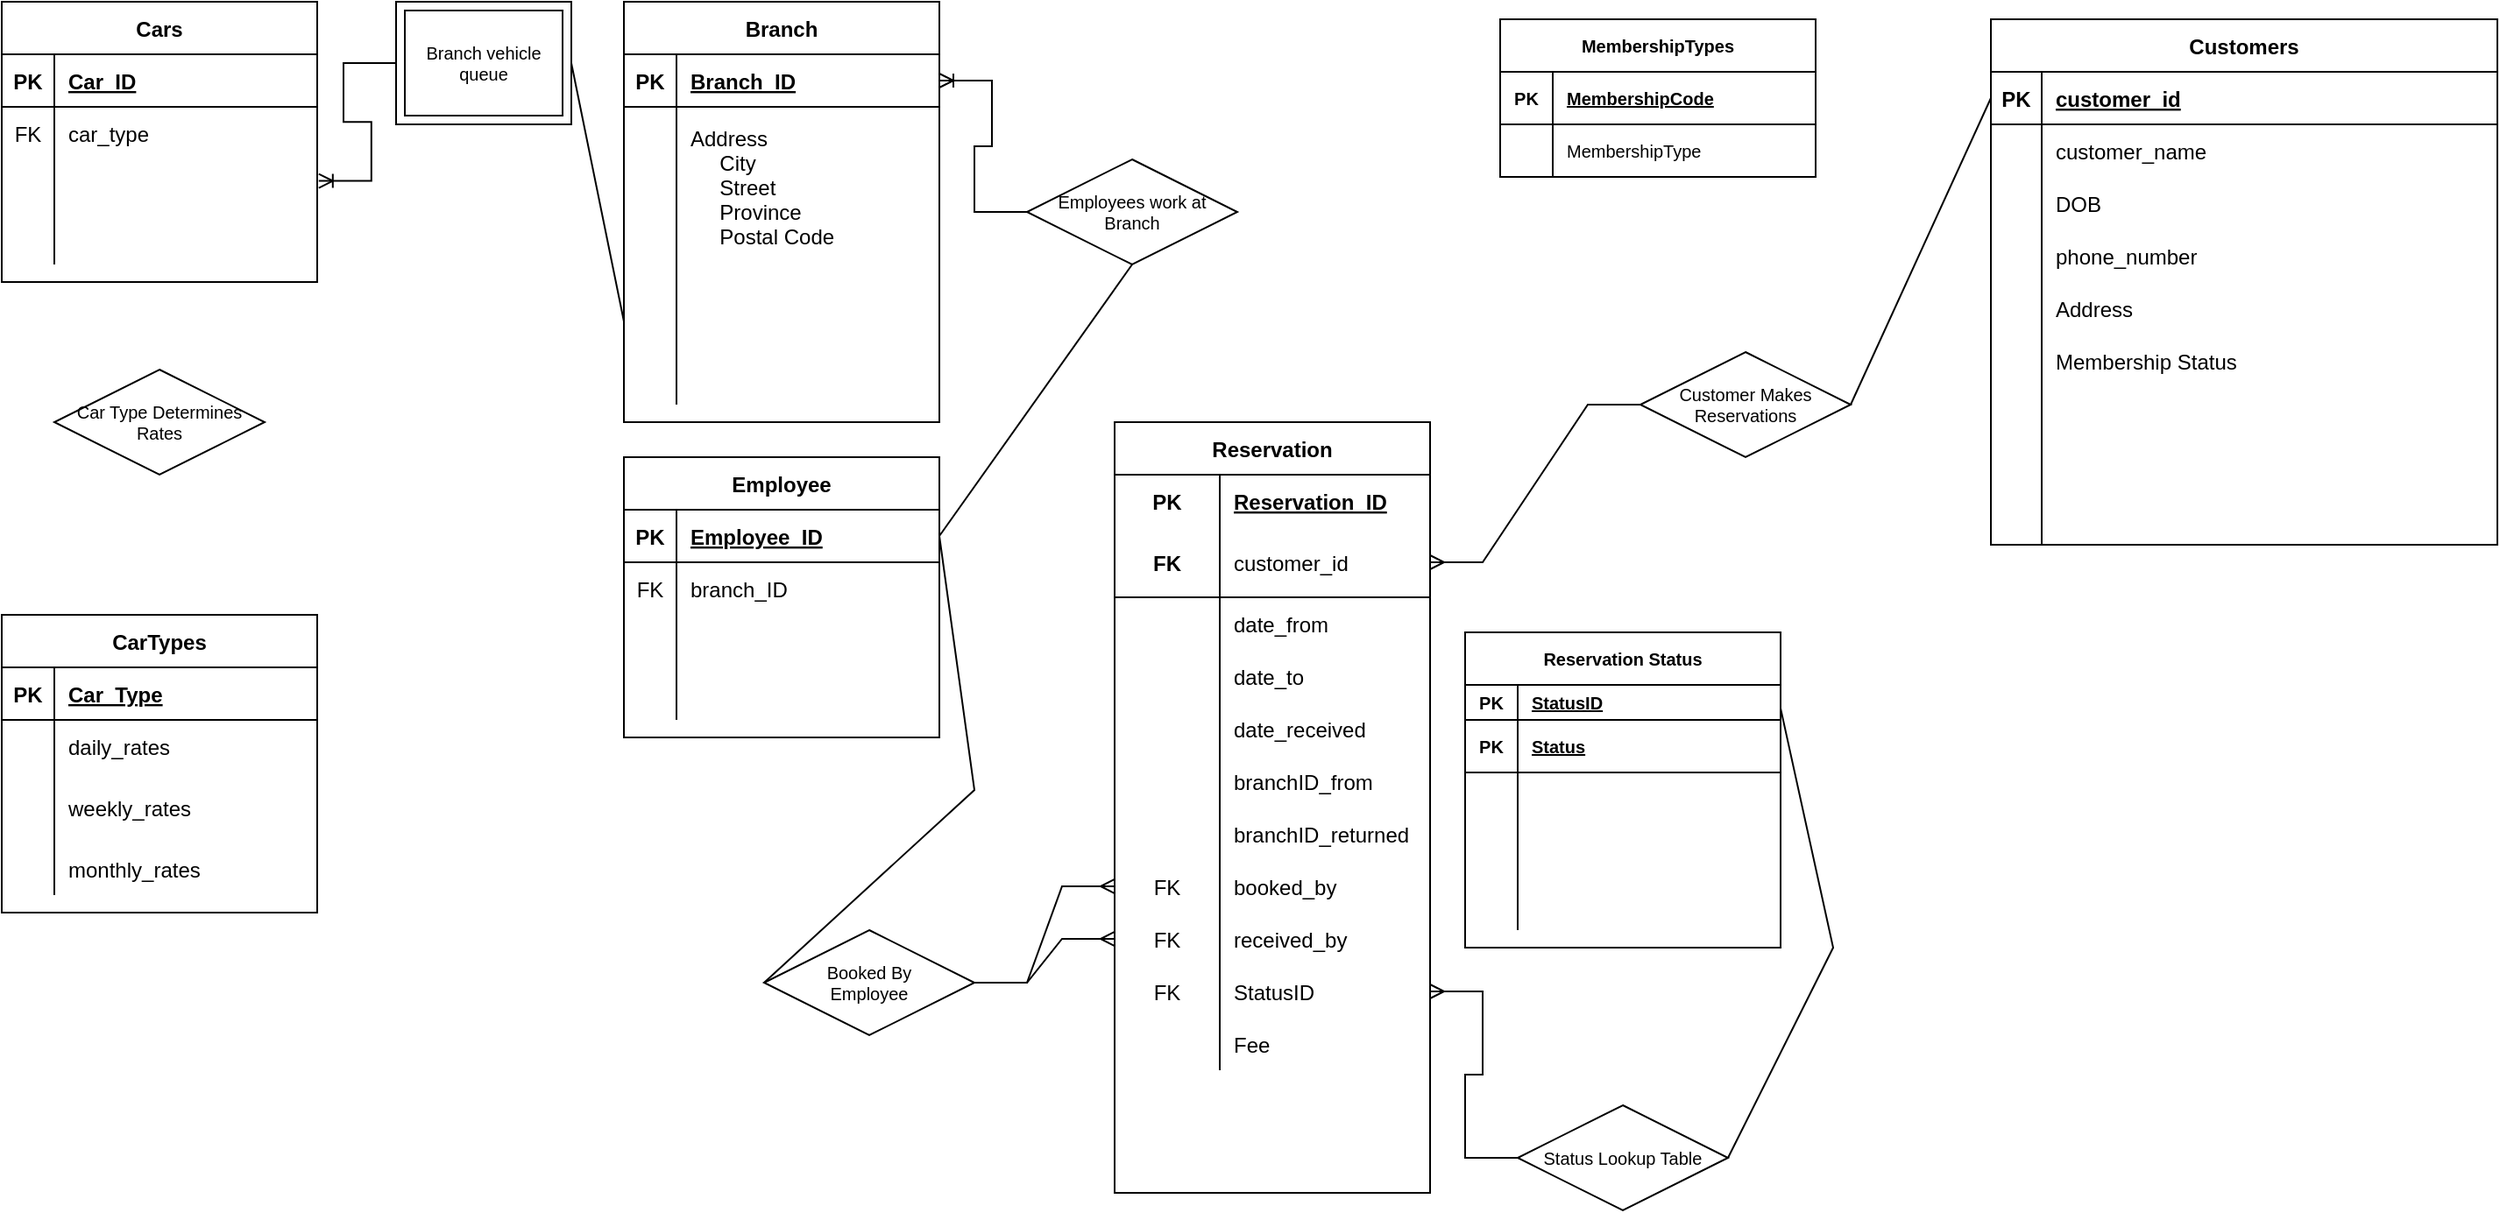 <mxfile version="18.1.3" type="github">
  <diagram id="R2lEEEUBdFMjLlhIrx00" name="Page-1">
    <mxGraphModel dx="1763" dy="1170" grid="1" gridSize="10" guides="1" tooltips="1" connect="1" arrows="1" fold="1" page="1" pageScale="1" pageWidth="850" pageHeight="1100" math="0" shadow="0" extFonts="Permanent Marker^https://fonts.googleapis.com/css?family=Permanent+Marker">
      <root>
        <mxCell id="0" />
        <mxCell id="1" parent="0" />
        <mxCell id="C-vyLk0tnHw3VtMMgP7b-23" value="Customers" style="shape=table;startSize=30;container=1;collapsible=1;childLayout=tableLayout;fixedRows=1;rowLines=0;fontStyle=1;align=center;resizeLast=1;" parent="1" vertex="1">
          <mxGeometry x="1380" y="30" width="289" height="300" as="geometry" />
        </mxCell>
        <mxCell id="C-vyLk0tnHw3VtMMgP7b-24" value="" style="shape=partialRectangle;collapsible=0;dropTarget=0;pointerEvents=0;fillColor=none;points=[[0,0.5],[1,0.5]];portConstraint=eastwest;top=0;left=0;right=0;bottom=1;" parent="C-vyLk0tnHw3VtMMgP7b-23" vertex="1">
          <mxGeometry y="30" width="289" height="30" as="geometry" />
        </mxCell>
        <mxCell id="C-vyLk0tnHw3VtMMgP7b-25" value="PK" style="shape=partialRectangle;overflow=hidden;connectable=0;fillColor=none;top=0;left=0;bottom=0;right=0;fontStyle=1;" parent="C-vyLk0tnHw3VtMMgP7b-24" vertex="1">
          <mxGeometry width="29" height="30" as="geometry">
            <mxRectangle width="29" height="30" as="alternateBounds" />
          </mxGeometry>
        </mxCell>
        <mxCell id="C-vyLk0tnHw3VtMMgP7b-26" value="customer_id" style="shape=partialRectangle;overflow=hidden;connectable=0;fillColor=none;top=0;left=0;bottom=0;right=0;align=left;spacingLeft=6;fontStyle=5;" parent="C-vyLk0tnHw3VtMMgP7b-24" vertex="1">
          <mxGeometry x="29" width="260" height="30" as="geometry">
            <mxRectangle width="260" height="30" as="alternateBounds" />
          </mxGeometry>
        </mxCell>
        <mxCell id="C-vyLk0tnHw3VtMMgP7b-27" value="" style="shape=partialRectangle;collapsible=0;dropTarget=0;pointerEvents=0;fillColor=none;points=[[0,0.5],[1,0.5]];portConstraint=eastwest;top=0;left=0;right=0;bottom=0;" parent="C-vyLk0tnHw3VtMMgP7b-23" vertex="1">
          <mxGeometry y="60" width="289" height="30" as="geometry" />
        </mxCell>
        <mxCell id="C-vyLk0tnHw3VtMMgP7b-28" value="" style="shape=partialRectangle;overflow=hidden;connectable=0;fillColor=none;top=0;left=0;bottom=0;right=0;" parent="C-vyLk0tnHw3VtMMgP7b-27" vertex="1">
          <mxGeometry width="29" height="30" as="geometry">
            <mxRectangle width="29" height="30" as="alternateBounds" />
          </mxGeometry>
        </mxCell>
        <mxCell id="C-vyLk0tnHw3VtMMgP7b-29" value="customer_name" style="shape=partialRectangle;overflow=hidden;connectable=0;fillColor=none;top=0;left=0;bottom=0;right=0;align=left;spacingLeft=6;" parent="C-vyLk0tnHw3VtMMgP7b-27" vertex="1">
          <mxGeometry x="29" width="260" height="30" as="geometry">
            <mxRectangle width="260" height="30" as="alternateBounds" />
          </mxGeometry>
        </mxCell>
        <mxCell id="8dAp6yYdlhbptKD2q44z-1" style="shape=partialRectangle;collapsible=0;dropTarget=0;pointerEvents=0;fillColor=none;points=[[0,0.5],[1,0.5]];portConstraint=eastwest;top=0;left=0;right=0;bottom=0;" vertex="1" parent="C-vyLk0tnHw3VtMMgP7b-23">
          <mxGeometry y="90" width="289" height="30" as="geometry" />
        </mxCell>
        <mxCell id="8dAp6yYdlhbptKD2q44z-2" style="shape=partialRectangle;overflow=hidden;connectable=0;fillColor=none;top=0;left=0;bottom=0;right=0;" vertex="1" parent="8dAp6yYdlhbptKD2q44z-1">
          <mxGeometry width="29" height="30" as="geometry">
            <mxRectangle width="29" height="30" as="alternateBounds" />
          </mxGeometry>
        </mxCell>
        <mxCell id="8dAp6yYdlhbptKD2q44z-3" value="DOB" style="shape=partialRectangle;overflow=hidden;connectable=0;fillColor=none;top=0;left=0;bottom=0;right=0;align=left;spacingLeft=6;" vertex="1" parent="8dAp6yYdlhbptKD2q44z-1">
          <mxGeometry x="29" width="260" height="30" as="geometry">
            <mxRectangle width="260" height="30" as="alternateBounds" />
          </mxGeometry>
        </mxCell>
        <mxCell id="pYWsaWc-QbTUUTvnSgCZ-30" style="shape=partialRectangle;collapsible=0;dropTarget=0;pointerEvents=0;fillColor=none;points=[[0,0.5],[1,0.5]];portConstraint=eastwest;top=0;left=0;right=0;bottom=0;" parent="C-vyLk0tnHw3VtMMgP7b-23" vertex="1">
          <mxGeometry y="120" width="289" height="30" as="geometry" />
        </mxCell>
        <mxCell id="pYWsaWc-QbTUUTvnSgCZ-31" style="shape=partialRectangle;overflow=hidden;connectable=0;fillColor=none;top=0;left=0;bottom=0;right=0;" parent="pYWsaWc-QbTUUTvnSgCZ-30" vertex="1">
          <mxGeometry width="29" height="30" as="geometry">
            <mxRectangle width="29" height="30" as="alternateBounds" />
          </mxGeometry>
        </mxCell>
        <mxCell id="pYWsaWc-QbTUUTvnSgCZ-32" value="phone_number" style="shape=partialRectangle;overflow=hidden;connectable=0;fillColor=none;top=0;left=0;bottom=0;right=0;align=left;spacingLeft=6;" parent="pYWsaWc-QbTUUTvnSgCZ-30" vertex="1">
          <mxGeometry x="29" width="260" height="30" as="geometry">
            <mxRectangle width="260" height="30" as="alternateBounds" />
          </mxGeometry>
        </mxCell>
        <mxCell id="pYWsaWc-QbTUUTvnSgCZ-45" style="shape=partialRectangle;collapsible=0;dropTarget=0;pointerEvents=0;fillColor=none;points=[[0,0.5],[1,0.5]];portConstraint=eastwest;top=0;left=0;right=0;bottom=0;" parent="C-vyLk0tnHw3VtMMgP7b-23" vertex="1">
          <mxGeometry y="150" width="289" height="30" as="geometry" />
        </mxCell>
        <mxCell id="pYWsaWc-QbTUUTvnSgCZ-46" style="shape=partialRectangle;overflow=hidden;connectable=0;fillColor=none;top=0;left=0;bottom=0;right=0;" parent="pYWsaWc-QbTUUTvnSgCZ-45" vertex="1">
          <mxGeometry width="29" height="30" as="geometry">
            <mxRectangle width="29" height="30" as="alternateBounds" />
          </mxGeometry>
        </mxCell>
        <mxCell id="pYWsaWc-QbTUUTvnSgCZ-47" value="Address" style="shape=partialRectangle;overflow=hidden;connectable=0;fillColor=none;top=0;left=0;bottom=0;right=0;align=left;spacingLeft=6;" parent="pYWsaWc-QbTUUTvnSgCZ-45" vertex="1">
          <mxGeometry x="29" width="260" height="30" as="geometry">
            <mxRectangle width="260" height="30" as="alternateBounds" />
          </mxGeometry>
        </mxCell>
        <mxCell id="pYWsaWc-QbTUUTvnSgCZ-42" style="shape=partialRectangle;collapsible=0;dropTarget=0;pointerEvents=0;fillColor=none;points=[[0,0.5],[1,0.5]];portConstraint=eastwest;top=0;left=0;right=0;bottom=0;" parent="C-vyLk0tnHw3VtMMgP7b-23" vertex="1">
          <mxGeometry y="180" width="289" height="30" as="geometry" />
        </mxCell>
        <mxCell id="pYWsaWc-QbTUUTvnSgCZ-43" style="shape=partialRectangle;overflow=hidden;connectable=0;fillColor=none;top=0;left=0;bottom=0;right=0;" parent="pYWsaWc-QbTUUTvnSgCZ-42" vertex="1">
          <mxGeometry width="29" height="30" as="geometry">
            <mxRectangle width="29" height="30" as="alternateBounds" />
          </mxGeometry>
        </mxCell>
        <mxCell id="pYWsaWc-QbTUUTvnSgCZ-44" value="Membership Status" style="shape=partialRectangle;overflow=hidden;connectable=0;fillColor=none;top=0;left=0;bottom=0;right=0;align=left;spacingLeft=6;" parent="pYWsaWc-QbTUUTvnSgCZ-42" vertex="1">
          <mxGeometry x="29" width="260" height="30" as="geometry">
            <mxRectangle width="260" height="30" as="alternateBounds" />
          </mxGeometry>
        </mxCell>
        <mxCell id="pYWsaWc-QbTUUTvnSgCZ-39" style="shape=partialRectangle;collapsible=0;dropTarget=0;pointerEvents=0;fillColor=none;points=[[0,0.5],[1,0.5]];portConstraint=eastwest;top=0;left=0;right=0;bottom=0;" parent="C-vyLk0tnHw3VtMMgP7b-23" vertex="1">
          <mxGeometry y="210" width="289" height="30" as="geometry" />
        </mxCell>
        <mxCell id="pYWsaWc-QbTUUTvnSgCZ-40" style="shape=partialRectangle;overflow=hidden;connectable=0;fillColor=none;top=0;left=0;bottom=0;right=0;" parent="pYWsaWc-QbTUUTvnSgCZ-39" vertex="1">
          <mxGeometry width="29" height="30" as="geometry">
            <mxRectangle width="29" height="30" as="alternateBounds" />
          </mxGeometry>
        </mxCell>
        <mxCell id="pYWsaWc-QbTUUTvnSgCZ-41" style="shape=partialRectangle;overflow=hidden;connectable=0;fillColor=none;top=0;left=0;bottom=0;right=0;align=left;spacingLeft=6;" parent="pYWsaWc-QbTUUTvnSgCZ-39" vertex="1">
          <mxGeometry x="29" width="260" height="30" as="geometry">
            <mxRectangle width="260" height="30" as="alternateBounds" />
          </mxGeometry>
        </mxCell>
        <mxCell id="pYWsaWc-QbTUUTvnSgCZ-36" style="shape=partialRectangle;collapsible=0;dropTarget=0;pointerEvents=0;fillColor=none;points=[[0,0.5],[1,0.5]];portConstraint=eastwest;top=0;left=0;right=0;bottom=0;" parent="C-vyLk0tnHw3VtMMgP7b-23" vertex="1">
          <mxGeometry y="240" width="289" height="30" as="geometry" />
        </mxCell>
        <mxCell id="pYWsaWc-QbTUUTvnSgCZ-37" style="shape=partialRectangle;overflow=hidden;connectable=0;fillColor=none;top=0;left=0;bottom=0;right=0;" parent="pYWsaWc-QbTUUTvnSgCZ-36" vertex="1">
          <mxGeometry width="29" height="30" as="geometry">
            <mxRectangle width="29" height="30" as="alternateBounds" />
          </mxGeometry>
        </mxCell>
        <mxCell id="pYWsaWc-QbTUUTvnSgCZ-38" style="shape=partialRectangle;overflow=hidden;connectable=0;fillColor=none;top=0;left=0;bottom=0;right=0;align=left;spacingLeft=6;" parent="pYWsaWc-QbTUUTvnSgCZ-36" vertex="1">
          <mxGeometry x="29" width="260" height="30" as="geometry">
            <mxRectangle width="260" height="30" as="alternateBounds" />
          </mxGeometry>
        </mxCell>
        <mxCell id="pYWsaWc-QbTUUTvnSgCZ-33" style="shape=partialRectangle;collapsible=0;dropTarget=0;pointerEvents=0;fillColor=none;points=[[0,0.5],[1,0.5]];portConstraint=eastwest;top=0;left=0;right=0;bottom=0;" parent="C-vyLk0tnHw3VtMMgP7b-23" vertex="1">
          <mxGeometry y="270" width="289" height="30" as="geometry" />
        </mxCell>
        <mxCell id="pYWsaWc-QbTUUTvnSgCZ-34" style="shape=partialRectangle;overflow=hidden;connectable=0;fillColor=none;top=0;left=0;bottom=0;right=0;" parent="pYWsaWc-QbTUUTvnSgCZ-33" vertex="1">
          <mxGeometry width="29" height="30" as="geometry">
            <mxRectangle width="29" height="30" as="alternateBounds" />
          </mxGeometry>
        </mxCell>
        <mxCell id="pYWsaWc-QbTUUTvnSgCZ-35" style="shape=partialRectangle;overflow=hidden;connectable=0;fillColor=none;top=0;left=0;bottom=0;right=0;align=left;spacingLeft=6;" parent="pYWsaWc-QbTUUTvnSgCZ-33" vertex="1">
          <mxGeometry x="29" width="260" height="30" as="geometry">
            <mxRectangle width="260" height="30" as="alternateBounds" />
          </mxGeometry>
        </mxCell>
        <mxCell id="pYWsaWc-QbTUUTvnSgCZ-17" value="Reservation" style="shape=table;startSize=30;container=1;collapsible=1;childLayout=tableLayout;fixedRows=1;rowLines=0;fontStyle=1;align=center;resizeLast=1;" parent="1" vertex="1">
          <mxGeometry x="880" y="260" width="180" height="440.0" as="geometry" />
        </mxCell>
        <mxCell id="pYWsaWc-QbTUUTvnSgCZ-18" value="" style="shape=tableRow;horizontal=0;startSize=0;swimlaneHead=0;swimlaneBody=0;fillColor=none;collapsible=0;dropTarget=0;points=[[0,0.5],[1,0.5]];portConstraint=eastwest;top=0;left=0;right=0;bottom=0;" parent="pYWsaWc-QbTUUTvnSgCZ-17" vertex="1">
          <mxGeometry y="30" width="180" height="30" as="geometry" />
        </mxCell>
        <mxCell id="pYWsaWc-QbTUUTvnSgCZ-19" value="PK" style="shape=partialRectangle;connectable=0;fillColor=none;top=0;left=0;bottom=0;right=0;fontStyle=1;overflow=hidden;" parent="pYWsaWc-QbTUUTvnSgCZ-18" vertex="1">
          <mxGeometry width="60" height="30" as="geometry">
            <mxRectangle width="60" height="30" as="alternateBounds" />
          </mxGeometry>
        </mxCell>
        <mxCell id="pYWsaWc-QbTUUTvnSgCZ-20" value="Reservation_ID" style="shape=partialRectangle;connectable=0;fillColor=none;top=0;left=0;bottom=0;right=0;align=left;spacingLeft=6;fontStyle=5;overflow=hidden;" parent="pYWsaWc-QbTUUTvnSgCZ-18" vertex="1">
          <mxGeometry x="60" width="120" height="30" as="geometry">
            <mxRectangle width="120" height="30" as="alternateBounds" />
          </mxGeometry>
        </mxCell>
        <mxCell id="pYWsaWc-QbTUUTvnSgCZ-21" value="" style="shape=tableRow;horizontal=0;startSize=0;swimlaneHead=0;swimlaneBody=0;fillColor=none;collapsible=0;dropTarget=0;points=[[0,0.5],[1,0.5]];portConstraint=eastwest;top=0;left=0;right=0;bottom=1;" parent="pYWsaWc-QbTUUTvnSgCZ-17" vertex="1">
          <mxGeometry y="60" width="180" height="40" as="geometry" />
        </mxCell>
        <mxCell id="pYWsaWc-QbTUUTvnSgCZ-22" value="FK" style="shape=partialRectangle;connectable=0;fillColor=none;top=0;left=0;bottom=0;right=0;fontStyle=1;overflow=hidden;" parent="pYWsaWc-QbTUUTvnSgCZ-21" vertex="1">
          <mxGeometry width="60" height="40" as="geometry">
            <mxRectangle width="60" height="40" as="alternateBounds" />
          </mxGeometry>
        </mxCell>
        <mxCell id="pYWsaWc-QbTUUTvnSgCZ-23" value="customer_id" style="shape=partialRectangle;connectable=0;fillColor=none;top=0;left=0;bottom=0;right=0;align=left;spacingLeft=6;fontStyle=0;overflow=hidden;" parent="pYWsaWc-QbTUUTvnSgCZ-21" vertex="1">
          <mxGeometry x="60" width="120" height="40" as="geometry">
            <mxRectangle width="120" height="40" as="alternateBounds" />
          </mxGeometry>
        </mxCell>
        <mxCell id="pYWsaWc-QbTUUTvnSgCZ-24" value="" style="shape=tableRow;horizontal=0;startSize=0;swimlaneHead=0;swimlaneBody=0;fillColor=none;collapsible=0;dropTarget=0;points=[[0,0.5],[1,0.5]];portConstraint=eastwest;top=0;left=0;right=0;bottom=0;" parent="pYWsaWc-QbTUUTvnSgCZ-17" vertex="1">
          <mxGeometry y="100" width="180" height="30" as="geometry" />
        </mxCell>
        <mxCell id="pYWsaWc-QbTUUTvnSgCZ-25" value="" style="shape=partialRectangle;connectable=0;fillColor=none;top=0;left=0;bottom=0;right=0;editable=1;overflow=hidden;" parent="pYWsaWc-QbTUUTvnSgCZ-24" vertex="1">
          <mxGeometry width="60" height="30" as="geometry">
            <mxRectangle width="60" height="30" as="alternateBounds" />
          </mxGeometry>
        </mxCell>
        <mxCell id="pYWsaWc-QbTUUTvnSgCZ-26" value="date_from" style="shape=partialRectangle;connectable=0;fillColor=none;top=0;left=0;bottom=0;right=0;align=left;spacingLeft=6;overflow=hidden;" parent="pYWsaWc-QbTUUTvnSgCZ-24" vertex="1">
          <mxGeometry x="60" width="120" height="30" as="geometry">
            <mxRectangle width="120" height="30" as="alternateBounds" />
          </mxGeometry>
        </mxCell>
        <mxCell id="pYWsaWc-QbTUUTvnSgCZ-27" value="" style="shape=tableRow;horizontal=0;startSize=0;swimlaneHead=0;swimlaneBody=0;fillColor=none;collapsible=0;dropTarget=0;points=[[0,0.5],[1,0.5]];portConstraint=eastwest;top=0;left=0;right=0;bottom=0;" parent="pYWsaWc-QbTUUTvnSgCZ-17" vertex="1">
          <mxGeometry y="130" width="180" height="30" as="geometry" />
        </mxCell>
        <mxCell id="pYWsaWc-QbTUUTvnSgCZ-28" value="" style="shape=partialRectangle;connectable=0;fillColor=none;top=0;left=0;bottom=0;right=0;editable=1;overflow=hidden;" parent="pYWsaWc-QbTUUTvnSgCZ-27" vertex="1">
          <mxGeometry width="60" height="30" as="geometry">
            <mxRectangle width="60" height="30" as="alternateBounds" />
          </mxGeometry>
        </mxCell>
        <mxCell id="pYWsaWc-QbTUUTvnSgCZ-29" value="date_to" style="shape=partialRectangle;connectable=0;fillColor=none;top=0;left=0;bottom=0;right=0;align=left;spacingLeft=6;overflow=hidden;" parent="pYWsaWc-QbTUUTvnSgCZ-27" vertex="1">
          <mxGeometry x="60" width="120" height="30" as="geometry">
            <mxRectangle width="120" height="30" as="alternateBounds" />
          </mxGeometry>
        </mxCell>
        <mxCell id="pYWsaWc-QbTUUTvnSgCZ-49" style="shape=tableRow;horizontal=0;startSize=0;swimlaneHead=0;swimlaneBody=0;fillColor=none;collapsible=0;dropTarget=0;points=[[0,0.5],[1,0.5]];portConstraint=eastwest;top=0;left=0;right=0;bottom=0;" parent="pYWsaWc-QbTUUTvnSgCZ-17" vertex="1">
          <mxGeometry y="160" width="180" height="30" as="geometry" />
        </mxCell>
        <mxCell id="pYWsaWc-QbTUUTvnSgCZ-50" style="shape=partialRectangle;connectable=0;fillColor=none;top=0;left=0;bottom=0;right=0;editable=1;overflow=hidden;" parent="pYWsaWc-QbTUUTvnSgCZ-49" vertex="1">
          <mxGeometry width="60" height="30" as="geometry">
            <mxRectangle width="60" height="30" as="alternateBounds" />
          </mxGeometry>
        </mxCell>
        <mxCell id="pYWsaWc-QbTUUTvnSgCZ-51" value="date_received" style="shape=partialRectangle;connectable=0;fillColor=none;top=0;left=0;bottom=0;right=0;align=left;spacingLeft=6;overflow=hidden;" parent="pYWsaWc-QbTUUTvnSgCZ-49" vertex="1">
          <mxGeometry x="60" width="120" height="30" as="geometry">
            <mxRectangle width="120" height="30" as="alternateBounds" />
          </mxGeometry>
        </mxCell>
        <mxCell id="pYWsaWc-QbTUUTvnSgCZ-52" style="shape=tableRow;horizontal=0;startSize=0;swimlaneHead=0;swimlaneBody=0;fillColor=none;collapsible=0;dropTarget=0;points=[[0,0.5],[1,0.5]];portConstraint=eastwest;top=0;left=0;right=0;bottom=0;" parent="pYWsaWc-QbTUUTvnSgCZ-17" vertex="1">
          <mxGeometry y="190" width="180" height="30" as="geometry" />
        </mxCell>
        <mxCell id="pYWsaWc-QbTUUTvnSgCZ-53" style="shape=partialRectangle;connectable=0;fillColor=none;top=0;left=0;bottom=0;right=0;editable=1;overflow=hidden;" parent="pYWsaWc-QbTUUTvnSgCZ-52" vertex="1">
          <mxGeometry width="60" height="30" as="geometry">
            <mxRectangle width="60" height="30" as="alternateBounds" />
          </mxGeometry>
        </mxCell>
        <mxCell id="pYWsaWc-QbTUUTvnSgCZ-54" value="branchID_from" style="shape=partialRectangle;connectable=0;fillColor=none;top=0;left=0;bottom=0;right=0;align=left;spacingLeft=6;overflow=hidden;" parent="pYWsaWc-QbTUUTvnSgCZ-52" vertex="1">
          <mxGeometry x="60" width="120" height="30" as="geometry">
            <mxRectangle width="120" height="30" as="alternateBounds" />
          </mxGeometry>
        </mxCell>
        <mxCell id="pYWsaWc-QbTUUTvnSgCZ-55" style="shape=tableRow;horizontal=0;startSize=0;swimlaneHead=0;swimlaneBody=0;fillColor=none;collapsible=0;dropTarget=0;points=[[0,0.5],[1,0.5]];portConstraint=eastwest;top=0;left=0;right=0;bottom=0;" parent="pYWsaWc-QbTUUTvnSgCZ-17" vertex="1">
          <mxGeometry y="220" width="180" height="30" as="geometry" />
        </mxCell>
        <mxCell id="pYWsaWc-QbTUUTvnSgCZ-56" style="shape=partialRectangle;connectable=0;fillColor=none;top=0;left=0;bottom=0;right=0;editable=1;overflow=hidden;" parent="pYWsaWc-QbTUUTvnSgCZ-55" vertex="1">
          <mxGeometry width="60" height="30" as="geometry">
            <mxRectangle width="60" height="30" as="alternateBounds" />
          </mxGeometry>
        </mxCell>
        <mxCell id="pYWsaWc-QbTUUTvnSgCZ-57" value="branchID_returned" style="shape=partialRectangle;connectable=0;fillColor=none;top=0;left=0;bottom=0;right=0;align=left;spacingLeft=6;overflow=hidden;" parent="pYWsaWc-QbTUUTvnSgCZ-55" vertex="1">
          <mxGeometry x="60" width="120" height="30" as="geometry">
            <mxRectangle width="120" height="30" as="alternateBounds" />
          </mxGeometry>
        </mxCell>
        <mxCell id="pYWsaWc-QbTUUTvnSgCZ-112" style="shape=tableRow;horizontal=0;startSize=0;swimlaneHead=0;swimlaneBody=0;fillColor=none;collapsible=0;dropTarget=0;points=[[0,0.5],[1,0.5]];portConstraint=eastwest;top=0;left=0;right=0;bottom=0;" parent="pYWsaWc-QbTUUTvnSgCZ-17" vertex="1">
          <mxGeometry y="250" width="180" height="30" as="geometry" />
        </mxCell>
        <mxCell id="pYWsaWc-QbTUUTvnSgCZ-113" value="FK" style="shape=partialRectangle;connectable=0;fillColor=none;top=0;left=0;bottom=0;right=0;editable=1;overflow=hidden;" parent="pYWsaWc-QbTUUTvnSgCZ-112" vertex="1">
          <mxGeometry width="60" height="30" as="geometry">
            <mxRectangle width="60" height="30" as="alternateBounds" />
          </mxGeometry>
        </mxCell>
        <mxCell id="pYWsaWc-QbTUUTvnSgCZ-114" value="booked_by" style="shape=partialRectangle;connectable=0;fillColor=none;top=0;left=0;bottom=0;right=0;align=left;spacingLeft=6;overflow=hidden;" parent="pYWsaWc-QbTUUTvnSgCZ-112" vertex="1">
          <mxGeometry x="60" width="120" height="30" as="geometry">
            <mxRectangle width="120" height="30" as="alternateBounds" />
          </mxGeometry>
        </mxCell>
        <mxCell id="pYWsaWc-QbTUUTvnSgCZ-115" style="shape=tableRow;horizontal=0;startSize=0;swimlaneHead=0;swimlaneBody=0;fillColor=none;collapsible=0;dropTarget=0;points=[[0,0.5],[1,0.5]];portConstraint=eastwest;top=0;left=0;right=0;bottom=0;" parent="pYWsaWc-QbTUUTvnSgCZ-17" vertex="1">
          <mxGeometry y="280" width="180" height="30" as="geometry" />
        </mxCell>
        <mxCell id="pYWsaWc-QbTUUTvnSgCZ-116" value="FK" style="shape=partialRectangle;connectable=0;fillColor=none;top=0;left=0;bottom=0;right=0;editable=1;overflow=hidden;" parent="pYWsaWc-QbTUUTvnSgCZ-115" vertex="1">
          <mxGeometry width="60" height="30" as="geometry">
            <mxRectangle width="60" height="30" as="alternateBounds" />
          </mxGeometry>
        </mxCell>
        <mxCell id="pYWsaWc-QbTUUTvnSgCZ-117" value="received_by" style="shape=partialRectangle;connectable=0;fillColor=none;top=0;left=0;bottom=0;right=0;align=left;spacingLeft=6;overflow=hidden;" parent="pYWsaWc-QbTUUTvnSgCZ-115" vertex="1">
          <mxGeometry x="60" width="120" height="30" as="geometry">
            <mxRectangle width="120" height="30" as="alternateBounds" />
          </mxGeometry>
        </mxCell>
        <mxCell id="8dAp6yYdlhbptKD2q44z-10" style="shape=tableRow;horizontal=0;startSize=0;swimlaneHead=0;swimlaneBody=0;fillColor=none;collapsible=0;dropTarget=0;points=[[0,0.5],[1,0.5]];portConstraint=eastwest;top=0;left=0;right=0;bottom=0;" vertex="1" parent="pYWsaWc-QbTUUTvnSgCZ-17">
          <mxGeometry y="310" width="180" height="30" as="geometry" />
        </mxCell>
        <mxCell id="8dAp6yYdlhbptKD2q44z-11" value="FK" style="shape=partialRectangle;connectable=0;fillColor=none;top=0;left=0;bottom=0;right=0;editable=1;overflow=hidden;" vertex="1" parent="8dAp6yYdlhbptKD2q44z-10">
          <mxGeometry width="60" height="30" as="geometry">
            <mxRectangle width="60" height="30" as="alternateBounds" />
          </mxGeometry>
        </mxCell>
        <mxCell id="8dAp6yYdlhbptKD2q44z-12" value="StatusID" style="shape=partialRectangle;connectable=0;fillColor=none;top=0;left=0;bottom=0;right=0;align=left;spacingLeft=6;overflow=hidden;" vertex="1" parent="8dAp6yYdlhbptKD2q44z-10">
          <mxGeometry x="60" width="120" height="30" as="geometry">
            <mxRectangle width="120" height="30" as="alternateBounds" />
          </mxGeometry>
        </mxCell>
        <mxCell id="8dAp6yYdlhbptKD2q44z-38" style="shape=tableRow;horizontal=0;startSize=0;swimlaneHead=0;swimlaneBody=0;fillColor=none;collapsible=0;dropTarget=0;points=[[0,0.5],[1,0.5]];portConstraint=eastwest;top=0;left=0;right=0;bottom=0;" vertex="1" parent="pYWsaWc-QbTUUTvnSgCZ-17">
          <mxGeometry y="340" width="180" height="30" as="geometry" />
        </mxCell>
        <mxCell id="8dAp6yYdlhbptKD2q44z-39" style="shape=partialRectangle;connectable=0;fillColor=none;top=0;left=0;bottom=0;right=0;editable=1;overflow=hidden;" vertex="1" parent="8dAp6yYdlhbptKD2q44z-38">
          <mxGeometry width="60" height="30" as="geometry">
            <mxRectangle width="60" height="30" as="alternateBounds" />
          </mxGeometry>
        </mxCell>
        <mxCell id="8dAp6yYdlhbptKD2q44z-40" value="Fee" style="shape=partialRectangle;connectable=0;fillColor=none;top=0;left=0;bottom=0;right=0;align=left;spacingLeft=6;overflow=hidden;" vertex="1" parent="8dAp6yYdlhbptKD2q44z-38">
          <mxGeometry x="60" width="120" height="30" as="geometry">
            <mxRectangle width="120" height="30" as="alternateBounds" />
          </mxGeometry>
        </mxCell>
        <mxCell id="pYWsaWc-QbTUUTvnSgCZ-58" value="Branch" style="shape=table;startSize=30;container=1;collapsible=1;childLayout=tableLayout;fixedRows=1;rowLines=0;fontStyle=1;align=center;resizeLast=1;" parent="1" vertex="1">
          <mxGeometry x="600" y="20" width="180" height="240" as="geometry" />
        </mxCell>
        <mxCell id="pYWsaWc-QbTUUTvnSgCZ-59" value="" style="shape=tableRow;horizontal=0;startSize=0;swimlaneHead=0;swimlaneBody=0;fillColor=none;collapsible=0;dropTarget=0;points=[[0,0.5],[1,0.5]];portConstraint=eastwest;top=0;left=0;right=0;bottom=1;" parent="pYWsaWc-QbTUUTvnSgCZ-58" vertex="1">
          <mxGeometry y="30" width="180" height="30" as="geometry" />
        </mxCell>
        <mxCell id="pYWsaWc-QbTUUTvnSgCZ-60" value="PK" style="shape=partialRectangle;connectable=0;fillColor=none;top=0;left=0;bottom=0;right=0;fontStyle=1;overflow=hidden;" parent="pYWsaWc-QbTUUTvnSgCZ-59" vertex="1">
          <mxGeometry width="30" height="30" as="geometry">
            <mxRectangle width="30" height="30" as="alternateBounds" />
          </mxGeometry>
        </mxCell>
        <mxCell id="pYWsaWc-QbTUUTvnSgCZ-61" value="Branch_ID" style="shape=partialRectangle;connectable=0;fillColor=none;top=0;left=0;bottom=0;right=0;align=left;spacingLeft=6;fontStyle=5;overflow=hidden;" parent="pYWsaWc-QbTUUTvnSgCZ-59" vertex="1">
          <mxGeometry x="30" width="150" height="30" as="geometry">
            <mxRectangle width="150" height="30" as="alternateBounds" />
          </mxGeometry>
        </mxCell>
        <mxCell id="pYWsaWc-QbTUUTvnSgCZ-62" value="" style="shape=tableRow;horizontal=0;startSize=0;swimlaneHead=0;swimlaneBody=0;fillColor=none;collapsible=0;dropTarget=0;points=[[0,0.5],[1,0.5]];portConstraint=eastwest;top=0;left=0;right=0;bottom=0;" parent="pYWsaWc-QbTUUTvnSgCZ-58" vertex="1">
          <mxGeometry y="60" width="180" height="105" as="geometry" />
        </mxCell>
        <mxCell id="pYWsaWc-QbTUUTvnSgCZ-63" value="" style="shape=partialRectangle;connectable=0;fillColor=none;top=0;left=0;bottom=0;right=0;editable=1;overflow=hidden;" parent="pYWsaWc-QbTUUTvnSgCZ-62" vertex="1">
          <mxGeometry width="30" height="105" as="geometry">
            <mxRectangle width="30" height="105" as="alternateBounds" />
          </mxGeometry>
        </mxCell>
        <mxCell id="pYWsaWc-QbTUUTvnSgCZ-64" value="Address&#xa;     City&#xa;     Street&#xa;     Province&#xa;     Postal Code&#xa;" style="shape=partialRectangle;connectable=0;fillColor=none;top=0;left=0;bottom=0;right=0;align=left;spacingLeft=6;overflow=hidden;" parent="pYWsaWc-QbTUUTvnSgCZ-62" vertex="1">
          <mxGeometry x="30" width="150" height="105" as="geometry">
            <mxRectangle width="150" height="105" as="alternateBounds" />
          </mxGeometry>
        </mxCell>
        <mxCell id="pYWsaWc-QbTUUTvnSgCZ-65" value="" style="shape=tableRow;horizontal=0;startSize=0;swimlaneHead=0;swimlaneBody=0;fillColor=none;collapsible=0;dropTarget=0;points=[[0,0.5],[1,0.5]];portConstraint=eastwest;top=0;left=0;right=0;bottom=0;" parent="pYWsaWc-QbTUUTvnSgCZ-58" vertex="1">
          <mxGeometry y="165" width="180" height="35" as="geometry" />
        </mxCell>
        <mxCell id="pYWsaWc-QbTUUTvnSgCZ-66" value="" style="shape=partialRectangle;connectable=0;fillColor=none;top=0;left=0;bottom=0;right=0;editable=1;overflow=hidden;" parent="pYWsaWc-QbTUUTvnSgCZ-65" vertex="1">
          <mxGeometry width="30" height="35" as="geometry">
            <mxRectangle width="30" height="35" as="alternateBounds" />
          </mxGeometry>
        </mxCell>
        <mxCell id="pYWsaWc-QbTUUTvnSgCZ-67" value="" style="shape=partialRectangle;connectable=0;fillColor=none;top=0;left=0;bottom=0;right=0;align=left;spacingLeft=6;overflow=hidden;" parent="pYWsaWc-QbTUUTvnSgCZ-65" vertex="1">
          <mxGeometry x="30" width="150" height="35" as="geometry">
            <mxRectangle width="150" height="35" as="alternateBounds" />
          </mxGeometry>
        </mxCell>
        <mxCell id="pYWsaWc-QbTUUTvnSgCZ-68" value="" style="shape=tableRow;horizontal=0;startSize=0;swimlaneHead=0;swimlaneBody=0;fillColor=none;collapsible=0;dropTarget=0;points=[[0,0.5],[1,0.5]];portConstraint=eastwest;top=0;left=0;right=0;bottom=0;" parent="pYWsaWc-QbTUUTvnSgCZ-58" vertex="1">
          <mxGeometry y="200" width="180" height="30" as="geometry" />
        </mxCell>
        <mxCell id="pYWsaWc-QbTUUTvnSgCZ-69" value="" style="shape=partialRectangle;connectable=0;fillColor=none;top=0;left=0;bottom=0;right=0;editable=1;overflow=hidden;" parent="pYWsaWc-QbTUUTvnSgCZ-68" vertex="1">
          <mxGeometry width="30" height="30" as="geometry">
            <mxRectangle width="30" height="30" as="alternateBounds" />
          </mxGeometry>
        </mxCell>
        <mxCell id="pYWsaWc-QbTUUTvnSgCZ-70" value="" style="shape=partialRectangle;connectable=0;fillColor=none;top=0;left=0;bottom=0;right=0;align=left;spacingLeft=6;overflow=hidden;" parent="pYWsaWc-QbTUUTvnSgCZ-68" vertex="1">
          <mxGeometry x="30" width="150" height="30" as="geometry">
            <mxRectangle width="150" height="30" as="alternateBounds" />
          </mxGeometry>
        </mxCell>
        <mxCell id="pYWsaWc-QbTUUTvnSgCZ-71" value="CarTypes" style="shape=table;startSize=30;container=1;collapsible=1;childLayout=tableLayout;fixedRows=1;rowLines=0;fontStyle=1;align=center;resizeLast=1;" parent="1" vertex="1">
          <mxGeometry x="245" y="370" width="180" height="170" as="geometry" />
        </mxCell>
        <mxCell id="pYWsaWc-QbTUUTvnSgCZ-72" value="" style="shape=tableRow;horizontal=0;startSize=0;swimlaneHead=0;swimlaneBody=0;fillColor=none;collapsible=0;dropTarget=0;points=[[0,0.5],[1,0.5]];portConstraint=eastwest;top=0;left=0;right=0;bottom=1;" parent="pYWsaWc-QbTUUTvnSgCZ-71" vertex="1">
          <mxGeometry y="30" width="180" height="30" as="geometry" />
        </mxCell>
        <mxCell id="pYWsaWc-QbTUUTvnSgCZ-73" value="PK" style="shape=partialRectangle;connectable=0;fillColor=none;top=0;left=0;bottom=0;right=0;fontStyle=1;overflow=hidden;" parent="pYWsaWc-QbTUUTvnSgCZ-72" vertex="1">
          <mxGeometry width="30" height="30" as="geometry">
            <mxRectangle width="30" height="30" as="alternateBounds" />
          </mxGeometry>
        </mxCell>
        <mxCell id="pYWsaWc-QbTUUTvnSgCZ-74" value="Car_Type" style="shape=partialRectangle;connectable=0;fillColor=none;top=0;left=0;bottom=0;right=0;align=left;spacingLeft=6;fontStyle=5;overflow=hidden;" parent="pYWsaWc-QbTUUTvnSgCZ-72" vertex="1">
          <mxGeometry x="30" width="150" height="30" as="geometry">
            <mxRectangle width="150" height="30" as="alternateBounds" />
          </mxGeometry>
        </mxCell>
        <mxCell id="pYWsaWc-QbTUUTvnSgCZ-78" value="" style="shape=tableRow;horizontal=0;startSize=0;swimlaneHead=0;swimlaneBody=0;fillColor=none;collapsible=0;dropTarget=0;points=[[0,0.5],[1,0.5]];portConstraint=eastwest;top=0;left=0;right=0;bottom=0;" parent="pYWsaWc-QbTUUTvnSgCZ-71" vertex="1">
          <mxGeometry y="60" width="180" height="30" as="geometry" />
        </mxCell>
        <mxCell id="pYWsaWc-QbTUUTvnSgCZ-79" value="" style="shape=partialRectangle;connectable=0;fillColor=none;top=0;left=0;bottom=0;right=0;editable=1;overflow=hidden;" parent="pYWsaWc-QbTUUTvnSgCZ-78" vertex="1">
          <mxGeometry width="30" height="30" as="geometry">
            <mxRectangle width="30" height="30" as="alternateBounds" />
          </mxGeometry>
        </mxCell>
        <mxCell id="pYWsaWc-QbTUUTvnSgCZ-80" value="daily_rates" style="shape=partialRectangle;connectable=0;fillColor=none;top=0;left=0;bottom=0;right=0;align=left;spacingLeft=6;overflow=hidden;" parent="pYWsaWc-QbTUUTvnSgCZ-78" vertex="1">
          <mxGeometry x="30" width="150" height="30" as="geometry">
            <mxRectangle width="150" height="30" as="alternateBounds" />
          </mxGeometry>
        </mxCell>
        <mxCell id="pYWsaWc-QbTUUTvnSgCZ-75" value="" style="shape=tableRow;horizontal=0;startSize=0;swimlaneHead=0;swimlaneBody=0;fillColor=none;collapsible=0;dropTarget=0;points=[[0,0.5],[1,0.5]];portConstraint=eastwest;top=0;left=0;right=0;bottom=0;" parent="pYWsaWc-QbTUUTvnSgCZ-71" vertex="1">
          <mxGeometry y="90" width="180" height="40" as="geometry" />
        </mxCell>
        <mxCell id="pYWsaWc-QbTUUTvnSgCZ-76" value="" style="shape=partialRectangle;connectable=0;fillColor=none;top=0;left=0;bottom=0;right=0;editable=1;overflow=hidden;" parent="pYWsaWc-QbTUUTvnSgCZ-75" vertex="1">
          <mxGeometry width="30" height="40" as="geometry">
            <mxRectangle width="30" height="40" as="alternateBounds" />
          </mxGeometry>
        </mxCell>
        <mxCell id="pYWsaWc-QbTUUTvnSgCZ-77" value="weekly_rates" style="shape=partialRectangle;connectable=0;fillColor=none;top=0;left=0;bottom=0;right=0;align=left;spacingLeft=6;overflow=hidden;" parent="pYWsaWc-QbTUUTvnSgCZ-75" vertex="1">
          <mxGeometry x="30" width="150" height="40" as="geometry">
            <mxRectangle width="150" height="40" as="alternateBounds" />
          </mxGeometry>
        </mxCell>
        <mxCell id="pYWsaWc-QbTUUTvnSgCZ-81" value="" style="shape=tableRow;horizontal=0;startSize=0;swimlaneHead=0;swimlaneBody=0;fillColor=none;collapsible=0;dropTarget=0;points=[[0,0.5],[1,0.5]];portConstraint=eastwest;top=0;left=0;right=0;bottom=0;" parent="pYWsaWc-QbTUUTvnSgCZ-71" vertex="1">
          <mxGeometry y="130" width="180" height="30" as="geometry" />
        </mxCell>
        <mxCell id="pYWsaWc-QbTUUTvnSgCZ-82" value="" style="shape=partialRectangle;connectable=0;fillColor=none;top=0;left=0;bottom=0;right=0;editable=1;overflow=hidden;" parent="pYWsaWc-QbTUUTvnSgCZ-81" vertex="1">
          <mxGeometry width="30" height="30" as="geometry">
            <mxRectangle width="30" height="30" as="alternateBounds" />
          </mxGeometry>
        </mxCell>
        <mxCell id="pYWsaWc-QbTUUTvnSgCZ-83" value="monthly_rates" style="shape=partialRectangle;connectable=0;fillColor=none;top=0;left=0;bottom=0;right=0;align=left;spacingLeft=6;overflow=hidden;" parent="pYWsaWc-QbTUUTvnSgCZ-81" vertex="1">
          <mxGeometry x="30" width="150" height="30" as="geometry">
            <mxRectangle width="150" height="30" as="alternateBounds" />
          </mxGeometry>
        </mxCell>
        <mxCell id="pYWsaWc-QbTUUTvnSgCZ-84" value="Cars" style="shape=table;startSize=30;container=1;collapsible=1;childLayout=tableLayout;fixedRows=1;rowLines=0;fontStyle=1;align=center;resizeLast=1;" parent="1" vertex="1">
          <mxGeometry x="245" y="20" width="180" height="160" as="geometry" />
        </mxCell>
        <mxCell id="pYWsaWc-QbTUUTvnSgCZ-85" value="" style="shape=tableRow;horizontal=0;startSize=0;swimlaneHead=0;swimlaneBody=0;fillColor=none;collapsible=0;dropTarget=0;points=[[0,0.5],[1,0.5]];portConstraint=eastwest;top=0;left=0;right=0;bottom=1;" parent="pYWsaWc-QbTUUTvnSgCZ-84" vertex="1">
          <mxGeometry y="30" width="180" height="30" as="geometry" />
        </mxCell>
        <mxCell id="pYWsaWc-QbTUUTvnSgCZ-86" value="PK" style="shape=partialRectangle;connectable=0;fillColor=none;top=0;left=0;bottom=0;right=0;fontStyle=1;overflow=hidden;" parent="pYWsaWc-QbTUUTvnSgCZ-85" vertex="1">
          <mxGeometry width="30" height="30" as="geometry">
            <mxRectangle width="30" height="30" as="alternateBounds" />
          </mxGeometry>
        </mxCell>
        <mxCell id="pYWsaWc-QbTUUTvnSgCZ-87" value="Car_ID" style="shape=partialRectangle;connectable=0;fillColor=none;top=0;left=0;bottom=0;right=0;align=left;spacingLeft=6;fontStyle=5;overflow=hidden;" parent="pYWsaWc-QbTUUTvnSgCZ-85" vertex="1">
          <mxGeometry x="30" width="150" height="30" as="geometry">
            <mxRectangle width="150" height="30" as="alternateBounds" />
          </mxGeometry>
        </mxCell>
        <mxCell id="pYWsaWc-QbTUUTvnSgCZ-88" value="" style="shape=tableRow;horizontal=0;startSize=0;swimlaneHead=0;swimlaneBody=0;fillColor=none;collapsible=0;dropTarget=0;points=[[0,0.5],[1,0.5]];portConstraint=eastwest;top=0;left=0;right=0;bottom=0;" parent="pYWsaWc-QbTUUTvnSgCZ-84" vertex="1">
          <mxGeometry y="60" width="180" height="30" as="geometry" />
        </mxCell>
        <mxCell id="pYWsaWc-QbTUUTvnSgCZ-89" value="FK" style="shape=partialRectangle;connectable=0;fillColor=none;top=0;left=0;bottom=0;right=0;editable=1;overflow=hidden;" parent="pYWsaWc-QbTUUTvnSgCZ-88" vertex="1">
          <mxGeometry width="30" height="30" as="geometry">
            <mxRectangle width="30" height="30" as="alternateBounds" />
          </mxGeometry>
        </mxCell>
        <mxCell id="pYWsaWc-QbTUUTvnSgCZ-90" value="car_type" style="shape=partialRectangle;connectable=0;fillColor=none;top=0;left=0;bottom=0;right=0;align=left;spacingLeft=6;overflow=hidden;" parent="pYWsaWc-QbTUUTvnSgCZ-88" vertex="1">
          <mxGeometry x="30" width="150" height="30" as="geometry">
            <mxRectangle width="150" height="30" as="alternateBounds" />
          </mxGeometry>
        </mxCell>
        <mxCell id="pYWsaWc-QbTUUTvnSgCZ-91" value="" style="shape=tableRow;horizontal=0;startSize=0;swimlaneHead=0;swimlaneBody=0;fillColor=none;collapsible=0;dropTarget=0;points=[[0,0.5],[1,0.5]];portConstraint=eastwest;top=0;left=0;right=0;bottom=0;" parent="pYWsaWc-QbTUUTvnSgCZ-84" vertex="1">
          <mxGeometry y="90" width="180" height="30" as="geometry" />
        </mxCell>
        <mxCell id="pYWsaWc-QbTUUTvnSgCZ-92" value="" style="shape=partialRectangle;connectable=0;fillColor=none;top=0;left=0;bottom=0;right=0;editable=1;overflow=hidden;" parent="pYWsaWc-QbTUUTvnSgCZ-91" vertex="1">
          <mxGeometry width="30" height="30" as="geometry">
            <mxRectangle width="30" height="30" as="alternateBounds" />
          </mxGeometry>
        </mxCell>
        <mxCell id="pYWsaWc-QbTUUTvnSgCZ-93" value="" style="shape=partialRectangle;connectable=0;fillColor=none;top=0;left=0;bottom=0;right=0;align=left;spacingLeft=6;overflow=hidden;" parent="pYWsaWc-QbTUUTvnSgCZ-91" vertex="1">
          <mxGeometry x="30" width="150" height="30" as="geometry">
            <mxRectangle width="150" height="30" as="alternateBounds" />
          </mxGeometry>
        </mxCell>
        <mxCell id="pYWsaWc-QbTUUTvnSgCZ-94" value="" style="shape=tableRow;horizontal=0;startSize=0;swimlaneHead=0;swimlaneBody=0;fillColor=none;collapsible=0;dropTarget=0;points=[[0,0.5],[1,0.5]];portConstraint=eastwest;top=0;left=0;right=0;bottom=0;" parent="pYWsaWc-QbTUUTvnSgCZ-84" vertex="1">
          <mxGeometry y="120" width="180" height="30" as="geometry" />
        </mxCell>
        <mxCell id="pYWsaWc-QbTUUTvnSgCZ-95" value="" style="shape=partialRectangle;connectable=0;fillColor=none;top=0;left=0;bottom=0;right=0;editable=1;overflow=hidden;" parent="pYWsaWc-QbTUUTvnSgCZ-94" vertex="1">
          <mxGeometry width="30" height="30" as="geometry">
            <mxRectangle width="30" height="30" as="alternateBounds" />
          </mxGeometry>
        </mxCell>
        <mxCell id="pYWsaWc-QbTUUTvnSgCZ-96" value="" style="shape=partialRectangle;connectable=0;fillColor=none;top=0;left=0;bottom=0;right=0;align=left;spacingLeft=6;overflow=hidden;" parent="pYWsaWc-QbTUUTvnSgCZ-94" vertex="1">
          <mxGeometry x="30" width="150" height="30" as="geometry">
            <mxRectangle width="150" height="30" as="alternateBounds" />
          </mxGeometry>
        </mxCell>
        <mxCell id="pYWsaWc-QbTUUTvnSgCZ-97" value="Employee" style="shape=table;startSize=30;container=1;collapsible=1;childLayout=tableLayout;fixedRows=1;rowLines=0;fontStyle=1;align=center;resizeLast=1;" parent="1" vertex="1">
          <mxGeometry x="600" y="280" width="180" height="160" as="geometry" />
        </mxCell>
        <mxCell id="pYWsaWc-QbTUUTvnSgCZ-98" value="" style="shape=tableRow;horizontal=0;startSize=0;swimlaneHead=0;swimlaneBody=0;fillColor=none;collapsible=0;dropTarget=0;points=[[0,0.5],[1,0.5]];portConstraint=eastwest;top=0;left=0;right=0;bottom=1;" parent="pYWsaWc-QbTUUTvnSgCZ-97" vertex="1">
          <mxGeometry y="30" width="180" height="30" as="geometry" />
        </mxCell>
        <mxCell id="pYWsaWc-QbTUUTvnSgCZ-99" value="PK" style="shape=partialRectangle;connectable=0;fillColor=none;top=0;left=0;bottom=0;right=0;fontStyle=1;overflow=hidden;" parent="pYWsaWc-QbTUUTvnSgCZ-98" vertex="1">
          <mxGeometry width="30" height="30" as="geometry">
            <mxRectangle width="30" height="30" as="alternateBounds" />
          </mxGeometry>
        </mxCell>
        <mxCell id="pYWsaWc-QbTUUTvnSgCZ-100" value="Employee_ID" style="shape=partialRectangle;connectable=0;fillColor=none;top=0;left=0;bottom=0;right=0;align=left;spacingLeft=6;fontStyle=5;overflow=hidden;" parent="pYWsaWc-QbTUUTvnSgCZ-98" vertex="1">
          <mxGeometry x="30" width="150" height="30" as="geometry">
            <mxRectangle width="150" height="30" as="alternateBounds" />
          </mxGeometry>
        </mxCell>
        <mxCell id="pYWsaWc-QbTUUTvnSgCZ-101" value="" style="shape=tableRow;horizontal=0;startSize=0;swimlaneHead=0;swimlaneBody=0;fillColor=none;collapsible=0;dropTarget=0;points=[[0,0.5],[1,0.5]];portConstraint=eastwest;top=0;left=0;right=0;bottom=0;" parent="pYWsaWc-QbTUUTvnSgCZ-97" vertex="1">
          <mxGeometry y="60" width="180" height="30" as="geometry" />
        </mxCell>
        <mxCell id="pYWsaWc-QbTUUTvnSgCZ-102" value="FK" style="shape=partialRectangle;connectable=0;fillColor=none;top=0;left=0;bottom=0;right=0;editable=1;overflow=hidden;" parent="pYWsaWc-QbTUUTvnSgCZ-101" vertex="1">
          <mxGeometry width="30" height="30" as="geometry">
            <mxRectangle width="30" height="30" as="alternateBounds" />
          </mxGeometry>
        </mxCell>
        <mxCell id="pYWsaWc-QbTUUTvnSgCZ-103" value="branch_ID" style="shape=partialRectangle;connectable=0;fillColor=none;top=0;left=0;bottom=0;right=0;align=left;spacingLeft=6;overflow=hidden;" parent="pYWsaWc-QbTUUTvnSgCZ-101" vertex="1">
          <mxGeometry x="30" width="150" height="30" as="geometry">
            <mxRectangle width="150" height="30" as="alternateBounds" />
          </mxGeometry>
        </mxCell>
        <mxCell id="pYWsaWc-QbTUUTvnSgCZ-104" value="" style="shape=tableRow;horizontal=0;startSize=0;swimlaneHead=0;swimlaneBody=0;fillColor=none;collapsible=0;dropTarget=0;points=[[0,0.5],[1,0.5]];portConstraint=eastwest;top=0;left=0;right=0;bottom=0;" parent="pYWsaWc-QbTUUTvnSgCZ-97" vertex="1">
          <mxGeometry y="90" width="180" height="30" as="geometry" />
        </mxCell>
        <mxCell id="pYWsaWc-QbTUUTvnSgCZ-105" value="" style="shape=partialRectangle;connectable=0;fillColor=none;top=0;left=0;bottom=0;right=0;editable=1;overflow=hidden;" parent="pYWsaWc-QbTUUTvnSgCZ-104" vertex="1">
          <mxGeometry width="30" height="30" as="geometry">
            <mxRectangle width="30" height="30" as="alternateBounds" />
          </mxGeometry>
        </mxCell>
        <mxCell id="pYWsaWc-QbTUUTvnSgCZ-106" value="" style="shape=partialRectangle;connectable=0;fillColor=none;top=0;left=0;bottom=0;right=0;align=left;spacingLeft=6;overflow=hidden;" parent="pYWsaWc-QbTUUTvnSgCZ-104" vertex="1">
          <mxGeometry x="30" width="150" height="30" as="geometry">
            <mxRectangle width="150" height="30" as="alternateBounds" />
          </mxGeometry>
        </mxCell>
        <mxCell id="pYWsaWc-QbTUUTvnSgCZ-107" value="" style="shape=tableRow;horizontal=0;startSize=0;swimlaneHead=0;swimlaneBody=0;fillColor=none;collapsible=0;dropTarget=0;points=[[0,0.5],[1,0.5]];portConstraint=eastwest;top=0;left=0;right=0;bottom=0;" parent="pYWsaWc-QbTUUTvnSgCZ-97" vertex="1">
          <mxGeometry y="120" width="180" height="30" as="geometry" />
        </mxCell>
        <mxCell id="pYWsaWc-QbTUUTvnSgCZ-108" value="" style="shape=partialRectangle;connectable=0;fillColor=none;top=0;left=0;bottom=0;right=0;editable=1;overflow=hidden;" parent="pYWsaWc-QbTUUTvnSgCZ-107" vertex="1">
          <mxGeometry width="30" height="30" as="geometry">
            <mxRectangle width="30" height="30" as="alternateBounds" />
          </mxGeometry>
        </mxCell>
        <mxCell id="pYWsaWc-QbTUUTvnSgCZ-109" value="" style="shape=partialRectangle;connectable=0;fillColor=none;top=0;left=0;bottom=0;right=0;align=left;spacingLeft=6;overflow=hidden;" parent="pYWsaWc-QbTUUTvnSgCZ-107" vertex="1">
          <mxGeometry x="30" width="150" height="30" as="geometry">
            <mxRectangle width="150" height="30" as="alternateBounds" />
          </mxGeometry>
        </mxCell>
        <mxCell id="8dAp6yYdlhbptKD2q44z-6" value="" style="edgeStyle=entityRelationEdgeStyle;fontSize=12;html=1;endArrow=ERoneToMany;rounded=0;exitX=0;exitY=0.5;exitDx=0;exitDy=0;entryX=1.005;entryY=0.409;entryDx=0;entryDy=0;entryPerimeter=0;" edge="1" parent="1" source="8dAp6yYdlhbptKD2q44z-9" target="pYWsaWc-QbTUUTvnSgCZ-91">
          <mxGeometry width="100" height="100" relative="1" as="geometry">
            <mxPoint x="425" y="320" as="sourcePoint" />
            <mxPoint x="910" y="660" as="targetPoint" />
          </mxGeometry>
        </mxCell>
        <mxCell id="8dAp6yYdlhbptKD2q44z-7" value="" style="endArrow=none;html=1;rounded=0;fontSize=10;entryX=0;entryY=0.5;entryDx=0;entryDy=0;exitX=1;exitY=0.5;exitDx=0;exitDy=0;" edge="1" parent="1" source="8dAp6yYdlhbptKD2q44z-9" target="pYWsaWc-QbTUUTvnSgCZ-65">
          <mxGeometry relative="1" as="geometry">
            <mxPoint x="545" y="320" as="sourcePoint" />
            <mxPoint x="550" y="420" as="targetPoint" />
          </mxGeometry>
        </mxCell>
        <mxCell id="8dAp6yYdlhbptKD2q44z-8" value="&lt;div&gt;Booked By&lt;/div&gt;&lt;div&gt;Employee&lt;br&gt;&lt;/div&gt;" style="shape=rhombus;perimeter=rhombusPerimeter;whiteSpace=wrap;html=1;align=center;fontSize=10;" vertex="1" parent="1">
          <mxGeometry x="680" y="550" width="120" height="60" as="geometry" />
        </mxCell>
        <mxCell id="8dAp6yYdlhbptKD2q44z-9" value="Branch vehicle queue" style="shape=ext;margin=3;double=1;whiteSpace=wrap;html=1;align=center;fontSize=10;" vertex="1" parent="1">
          <mxGeometry x="470" y="20" width="100" height="70" as="geometry" />
        </mxCell>
        <mxCell id="8dAp6yYdlhbptKD2q44z-13" value="Reservation Status" style="shape=table;startSize=30;container=1;collapsible=1;childLayout=tableLayout;fixedRows=1;rowLines=0;fontStyle=1;align=center;resizeLast=1;fontSize=10;" vertex="1" parent="1">
          <mxGeometry x="1080" y="380" width="180" height="180" as="geometry" />
        </mxCell>
        <mxCell id="8dAp6yYdlhbptKD2q44z-14" value="" style="shape=tableRow;horizontal=0;startSize=0;swimlaneHead=0;swimlaneBody=0;fillColor=none;collapsible=0;dropTarget=0;points=[[0,0.5],[1,0.5]];portConstraint=eastwest;top=0;left=0;right=0;bottom=1;fontSize=10;" vertex="1" parent="8dAp6yYdlhbptKD2q44z-13">
          <mxGeometry y="30" width="180" height="20" as="geometry" />
        </mxCell>
        <mxCell id="8dAp6yYdlhbptKD2q44z-15" value="PK" style="shape=partialRectangle;connectable=0;fillColor=none;top=0;left=0;bottom=0;right=0;fontStyle=1;overflow=hidden;fontSize=10;" vertex="1" parent="8dAp6yYdlhbptKD2q44z-14">
          <mxGeometry width="30" height="20" as="geometry">
            <mxRectangle width="30" height="20" as="alternateBounds" />
          </mxGeometry>
        </mxCell>
        <mxCell id="8dAp6yYdlhbptKD2q44z-16" value="StatusID" style="shape=partialRectangle;connectable=0;fillColor=none;top=0;left=0;bottom=0;right=0;align=left;spacingLeft=6;fontStyle=5;overflow=hidden;fontSize=10;" vertex="1" parent="8dAp6yYdlhbptKD2q44z-14">
          <mxGeometry x="30" width="150" height="20" as="geometry">
            <mxRectangle width="150" height="20" as="alternateBounds" />
          </mxGeometry>
        </mxCell>
        <mxCell id="8dAp6yYdlhbptKD2q44z-26" style="shape=tableRow;horizontal=0;startSize=0;swimlaneHead=0;swimlaneBody=0;fillColor=none;collapsible=0;dropTarget=0;points=[[0,0.5],[1,0.5]];portConstraint=eastwest;top=0;left=0;right=0;bottom=1;fontSize=10;" vertex="1" parent="8dAp6yYdlhbptKD2q44z-13">
          <mxGeometry y="50" width="180" height="30" as="geometry" />
        </mxCell>
        <mxCell id="8dAp6yYdlhbptKD2q44z-27" value="PK" style="shape=partialRectangle;connectable=0;fillColor=none;top=0;left=0;bottom=0;right=0;fontStyle=1;overflow=hidden;fontSize=10;" vertex="1" parent="8dAp6yYdlhbptKD2q44z-26">
          <mxGeometry width="30" height="30" as="geometry">
            <mxRectangle width="30" height="30" as="alternateBounds" />
          </mxGeometry>
        </mxCell>
        <mxCell id="8dAp6yYdlhbptKD2q44z-28" value="Status" style="shape=partialRectangle;connectable=0;fillColor=none;top=0;left=0;bottom=0;right=0;align=left;spacingLeft=6;fontStyle=5;overflow=hidden;fontSize=10;" vertex="1" parent="8dAp6yYdlhbptKD2q44z-26">
          <mxGeometry x="30" width="150" height="30" as="geometry">
            <mxRectangle width="150" height="30" as="alternateBounds" />
          </mxGeometry>
        </mxCell>
        <mxCell id="8dAp6yYdlhbptKD2q44z-17" value="" style="shape=tableRow;horizontal=0;startSize=0;swimlaneHead=0;swimlaneBody=0;fillColor=none;collapsible=0;dropTarget=0;points=[[0,0.5],[1,0.5]];portConstraint=eastwest;top=0;left=0;right=0;bottom=0;fontSize=10;" vertex="1" parent="8dAp6yYdlhbptKD2q44z-13">
          <mxGeometry y="80" width="180" height="30" as="geometry" />
        </mxCell>
        <mxCell id="8dAp6yYdlhbptKD2q44z-18" value="" style="shape=partialRectangle;connectable=0;fillColor=none;top=0;left=0;bottom=0;right=0;editable=1;overflow=hidden;fontSize=10;" vertex="1" parent="8dAp6yYdlhbptKD2q44z-17">
          <mxGeometry width="30" height="30" as="geometry">
            <mxRectangle width="30" height="30" as="alternateBounds" />
          </mxGeometry>
        </mxCell>
        <mxCell id="8dAp6yYdlhbptKD2q44z-19" value="" style="shape=partialRectangle;connectable=0;fillColor=none;top=0;left=0;bottom=0;right=0;align=left;spacingLeft=6;overflow=hidden;fontSize=10;" vertex="1" parent="8dAp6yYdlhbptKD2q44z-17">
          <mxGeometry x="30" width="150" height="30" as="geometry">
            <mxRectangle width="150" height="30" as="alternateBounds" />
          </mxGeometry>
        </mxCell>
        <mxCell id="8dAp6yYdlhbptKD2q44z-20" value="" style="shape=tableRow;horizontal=0;startSize=0;swimlaneHead=0;swimlaneBody=0;fillColor=none;collapsible=0;dropTarget=0;points=[[0,0.5],[1,0.5]];portConstraint=eastwest;top=0;left=0;right=0;bottom=0;fontSize=10;" vertex="1" parent="8dAp6yYdlhbptKD2q44z-13">
          <mxGeometry y="110" width="180" height="30" as="geometry" />
        </mxCell>
        <mxCell id="8dAp6yYdlhbptKD2q44z-21" value="" style="shape=partialRectangle;connectable=0;fillColor=none;top=0;left=0;bottom=0;right=0;editable=1;overflow=hidden;fontSize=10;" vertex="1" parent="8dAp6yYdlhbptKD2q44z-20">
          <mxGeometry width="30" height="30" as="geometry">
            <mxRectangle width="30" height="30" as="alternateBounds" />
          </mxGeometry>
        </mxCell>
        <mxCell id="8dAp6yYdlhbptKD2q44z-22" value="" style="shape=partialRectangle;connectable=0;fillColor=none;top=0;left=0;bottom=0;right=0;align=left;spacingLeft=6;overflow=hidden;fontSize=10;" vertex="1" parent="8dAp6yYdlhbptKD2q44z-20">
          <mxGeometry x="30" width="150" height="30" as="geometry">
            <mxRectangle width="150" height="30" as="alternateBounds" />
          </mxGeometry>
        </mxCell>
        <mxCell id="8dAp6yYdlhbptKD2q44z-23" value="" style="shape=tableRow;horizontal=0;startSize=0;swimlaneHead=0;swimlaneBody=0;fillColor=none;collapsible=0;dropTarget=0;points=[[0,0.5],[1,0.5]];portConstraint=eastwest;top=0;left=0;right=0;bottom=0;fontSize=10;" vertex="1" parent="8dAp6yYdlhbptKD2q44z-13">
          <mxGeometry y="140" width="180" height="30" as="geometry" />
        </mxCell>
        <mxCell id="8dAp6yYdlhbptKD2q44z-24" value="" style="shape=partialRectangle;connectable=0;fillColor=none;top=0;left=0;bottom=0;right=0;editable=1;overflow=hidden;fontSize=10;" vertex="1" parent="8dAp6yYdlhbptKD2q44z-23">
          <mxGeometry width="30" height="30" as="geometry">
            <mxRectangle width="30" height="30" as="alternateBounds" />
          </mxGeometry>
        </mxCell>
        <mxCell id="8dAp6yYdlhbptKD2q44z-25" value="" style="shape=partialRectangle;connectable=0;fillColor=none;top=0;left=0;bottom=0;right=0;align=left;spacingLeft=6;overflow=hidden;fontSize=10;" vertex="1" parent="8dAp6yYdlhbptKD2q44z-23">
          <mxGeometry x="30" width="150" height="30" as="geometry">
            <mxRectangle width="150" height="30" as="alternateBounds" />
          </mxGeometry>
        </mxCell>
        <mxCell id="8dAp6yYdlhbptKD2q44z-29" value="Customer Makes Reservations" style="shape=rhombus;perimeter=rhombusPerimeter;whiteSpace=wrap;html=1;align=center;fontSize=10;" vertex="1" parent="1">
          <mxGeometry x="1180" y="220" width="120" height="60" as="geometry" />
        </mxCell>
        <mxCell id="8dAp6yYdlhbptKD2q44z-30" value="" style="endArrow=none;html=1;rounded=0;fontSize=10;entryX=0;entryY=0.5;entryDx=0;entryDy=0;exitX=1;exitY=0.5;exitDx=0;exitDy=0;" edge="1" parent="1" source="8dAp6yYdlhbptKD2q44z-29" target="C-vyLk0tnHw3VtMMgP7b-24">
          <mxGeometry relative="1" as="geometry">
            <mxPoint x="770" y="440" as="sourcePoint" />
            <mxPoint x="930" y="440" as="targetPoint" />
          </mxGeometry>
        </mxCell>
        <mxCell id="8dAp6yYdlhbptKD2q44z-31" value="" style="edgeStyle=entityRelationEdgeStyle;fontSize=12;html=1;endArrow=ERmany;rounded=0;exitX=0;exitY=0.5;exitDx=0;exitDy=0;entryX=1;entryY=0.5;entryDx=0;entryDy=0;" edge="1" parent="1" source="8dAp6yYdlhbptKD2q44z-29" target="pYWsaWc-QbTUUTvnSgCZ-21">
          <mxGeometry width="100" height="100" relative="1" as="geometry">
            <mxPoint x="990" y="330" as="sourcePoint" />
            <mxPoint x="1090" y="430" as="targetPoint" />
          </mxGeometry>
        </mxCell>
        <mxCell id="8dAp6yYdlhbptKD2q44z-32" value="" style="edgeStyle=entityRelationEdgeStyle;fontSize=12;html=1;endArrow=ERmany;rounded=0;entryX=0;entryY=0.5;entryDx=0;entryDy=0;exitX=1;exitY=0.5;exitDx=0;exitDy=0;" edge="1" parent="1" source="8dAp6yYdlhbptKD2q44z-8" target="pYWsaWc-QbTUUTvnSgCZ-112">
          <mxGeometry width="100" height="100" relative="1" as="geometry">
            <mxPoint x="780" y="640" as="sourcePoint" />
            <mxPoint x="880" y="540" as="targetPoint" />
          </mxGeometry>
        </mxCell>
        <mxCell id="8dAp6yYdlhbptKD2q44z-33" value="" style="edgeStyle=entityRelationEdgeStyle;fontSize=12;html=1;endArrow=ERmany;rounded=0;exitX=1;exitY=0.5;exitDx=0;exitDy=0;" edge="1" parent="1" source="8dAp6yYdlhbptKD2q44z-8" target="pYWsaWc-QbTUUTvnSgCZ-115">
          <mxGeometry width="100" height="100" relative="1" as="geometry">
            <mxPoint x="760" y="810" as="sourcePoint" />
            <mxPoint x="860" y="710" as="targetPoint" />
          </mxGeometry>
        </mxCell>
        <mxCell id="8dAp6yYdlhbptKD2q44z-34" value="" style="endArrow=none;html=1;rounded=0;fontSize=10;entryX=0;entryY=0.5;entryDx=0;entryDy=0;exitX=1;exitY=0.5;exitDx=0;exitDy=0;" edge="1" parent="1" source="pYWsaWc-QbTUUTvnSgCZ-98" target="8dAp6yYdlhbptKD2q44z-8">
          <mxGeometry relative="1" as="geometry">
            <mxPoint x="500" y="750" as="sourcePoint" />
            <mxPoint x="660" y="750" as="targetPoint" />
            <Array as="points">
              <mxPoint x="800" y="470" />
            </Array>
          </mxGeometry>
        </mxCell>
        <mxCell id="8dAp6yYdlhbptKD2q44z-35" value="" style="edgeStyle=entityRelationEdgeStyle;fontSize=12;html=1;endArrow=ERmany;rounded=0;" edge="1" parent="1" source="8dAp6yYdlhbptKD2q44z-36" target="8dAp6yYdlhbptKD2q44z-10">
          <mxGeometry width="100" height="100" relative="1" as="geometry">
            <mxPoint x="1230" y="680" as="sourcePoint" />
            <mxPoint x="610" y="780.0" as="targetPoint" />
          </mxGeometry>
        </mxCell>
        <mxCell id="8dAp6yYdlhbptKD2q44z-36" value="&lt;div&gt;Status Lookup Table&lt;/div&gt;" style="shape=rhombus;perimeter=rhombusPerimeter;whiteSpace=wrap;html=1;align=center;fontSize=10;" vertex="1" parent="1">
          <mxGeometry x="1110" y="650" width="120" height="60" as="geometry" />
        </mxCell>
        <mxCell id="8dAp6yYdlhbptKD2q44z-37" value="" style="endArrow=none;html=1;rounded=0;fontSize=10;entryX=1;entryY=0.667;entryDx=0;entryDy=0;entryPerimeter=0;exitX=1;exitY=0.5;exitDx=0;exitDy=0;" edge="1" parent="1" source="8dAp6yYdlhbptKD2q44z-36" target="8dAp6yYdlhbptKD2q44z-14">
          <mxGeometry relative="1" as="geometry">
            <mxPoint x="1160" y="860" as="sourcePoint" />
            <mxPoint x="1320" y="860" as="targetPoint" />
            <Array as="points">
              <mxPoint x="1290" y="560" />
            </Array>
          </mxGeometry>
        </mxCell>
        <mxCell id="8dAp6yYdlhbptKD2q44z-42" value="MembershipTypes" style="shape=table;startSize=30;container=1;collapsible=1;childLayout=tableLayout;fixedRows=1;rowLines=0;fontStyle=1;align=center;resizeLast=1;fontSize=10;" vertex="1" parent="1">
          <mxGeometry x="1100" y="30" width="180" height="90" as="geometry" />
        </mxCell>
        <mxCell id="8dAp6yYdlhbptKD2q44z-43" value="" style="shape=tableRow;horizontal=0;startSize=0;swimlaneHead=0;swimlaneBody=0;fillColor=none;collapsible=0;dropTarget=0;points=[[0,0.5],[1,0.5]];portConstraint=eastwest;top=0;left=0;right=0;bottom=1;fontSize=10;" vertex="1" parent="8dAp6yYdlhbptKD2q44z-42">
          <mxGeometry y="30" width="180" height="30" as="geometry" />
        </mxCell>
        <mxCell id="8dAp6yYdlhbptKD2q44z-44" value="PK" style="shape=partialRectangle;connectable=0;fillColor=none;top=0;left=0;bottom=0;right=0;fontStyle=1;overflow=hidden;fontSize=10;" vertex="1" parent="8dAp6yYdlhbptKD2q44z-43">
          <mxGeometry width="30" height="30" as="geometry">
            <mxRectangle width="30" height="30" as="alternateBounds" />
          </mxGeometry>
        </mxCell>
        <mxCell id="8dAp6yYdlhbptKD2q44z-45" value="MembershipCode" style="shape=partialRectangle;connectable=0;fillColor=none;top=0;left=0;bottom=0;right=0;align=left;spacingLeft=6;fontStyle=5;overflow=hidden;fontSize=10;" vertex="1" parent="8dAp6yYdlhbptKD2q44z-43">
          <mxGeometry x="30" width="150" height="30" as="geometry">
            <mxRectangle width="150" height="30" as="alternateBounds" />
          </mxGeometry>
        </mxCell>
        <mxCell id="8dAp6yYdlhbptKD2q44z-55" style="shape=tableRow;horizontal=0;startSize=0;swimlaneHead=0;swimlaneBody=0;fillColor=none;collapsible=0;dropTarget=0;points=[[0,0.5],[1,0.5]];portConstraint=eastwest;top=0;left=0;right=0;bottom=1;fontSize=10;" vertex="1" parent="8dAp6yYdlhbptKD2q44z-42">
          <mxGeometry y="60" width="180" height="30" as="geometry" />
        </mxCell>
        <mxCell id="8dAp6yYdlhbptKD2q44z-56" value="" style="shape=partialRectangle;connectable=0;fillColor=none;top=0;left=0;bottom=0;right=0;fontStyle=0;overflow=hidden;fontSize=10;" vertex="1" parent="8dAp6yYdlhbptKD2q44z-55">
          <mxGeometry width="30" height="30" as="geometry">
            <mxRectangle width="30" height="30" as="alternateBounds" />
          </mxGeometry>
        </mxCell>
        <mxCell id="8dAp6yYdlhbptKD2q44z-57" value="MembershipType" style="shape=partialRectangle;connectable=0;fillColor=none;top=0;left=0;bottom=0;right=0;align=left;spacingLeft=6;fontStyle=0;overflow=hidden;fontSize=10;" vertex="1" parent="8dAp6yYdlhbptKD2q44z-55">
          <mxGeometry x="30" width="150" height="30" as="geometry">
            <mxRectangle width="150" height="30" as="alternateBounds" />
          </mxGeometry>
        </mxCell>
        <mxCell id="8dAp6yYdlhbptKD2q44z-58" value="&lt;div&gt;Employees work at Branch&lt;/div&gt;" style="shape=rhombus;perimeter=rhombusPerimeter;whiteSpace=wrap;html=1;align=center;fontSize=10;" vertex="1" parent="1">
          <mxGeometry x="830" y="110" width="120" height="60" as="geometry" />
        </mxCell>
        <mxCell id="8dAp6yYdlhbptKD2q44z-59" value="" style="endArrow=none;html=1;rounded=0;fontSize=10;entryX=0.5;entryY=1;entryDx=0;entryDy=0;exitX=1;exitY=0.5;exitDx=0;exitDy=0;" edge="1" parent="1" source="pYWsaWc-QbTUUTvnSgCZ-98" target="8dAp6yYdlhbptKD2q44z-58">
          <mxGeometry relative="1" as="geometry">
            <mxPoint x="720" y="430" as="sourcePoint" />
            <mxPoint x="880" y="430" as="targetPoint" />
          </mxGeometry>
        </mxCell>
        <mxCell id="8dAp6yYdlhbptKD2q44z-60" value="" style="edgeStyle=entityRelationEdgeStyle;fontSize=12;html=1;endArrow=ERoneToMany;rounded=0;exitX=0;exitY=0.5;exitDx=0;exitDy=0;" edge="1" parent="1" source="8dAp6yYdlhbptKD2q44z-58" target="pYWsaWc-QbTUUTvnSgCZ-59">
          <mxGeometry width="100" height="100" relative="1" as="geometry">
            <mxPoint x="650" y="350" as="sourcePoint" />
            <mxPoint x="750" y="250" as="targetPoint" />
          </mxGeometry>
        </mxCell>
        <mxCell id="8dAp6yYdlhbptKD2q44z-61" value="Car Type Determines Rates" style="shape=rhombus;perimeter=rhombusPerimeter;whiteSpace=wrap;html=1;align=center;fontSize=10;" vertex="1" parent="1">
          <mxGeometry x="275" y="230" width="120" height="60" as="geometry" />
        </mxCell>
      </root>
    </mxGraphModel>
  </diagram>
</mxfile>
